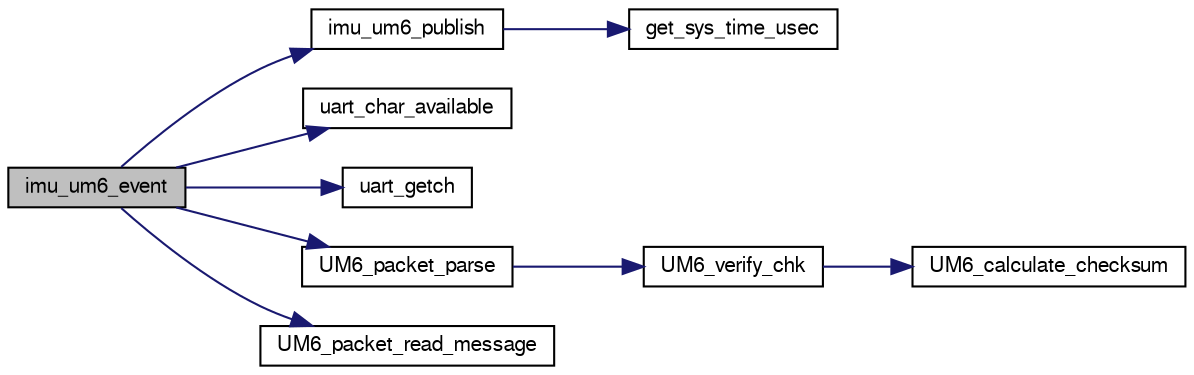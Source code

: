digraph "imu_um6_event"
{
  edge [fontname="FreeSans",fontsize="10",labelfontname="FreeSans",labelfontsize="10"];
  node [fontname="FreeSans",fontsize="10",shape=record];
  rankdir="LR";
  Node1 [label="imu_um6_event",height=0.2,width=0.4,color="black", fillcolor="grey75", style="filled", fontcolor="black"];
  Node1 -> Node2 [color="midnightblue",fontsize="10",style="solid",fontname="FreeSans"];
  Node2 [label="imu_um6_publish",height=0.2,width=0.4,color="black", fillcolor="white", style="filled",URL="$imu__um6_8h.html#a799b9b7f8329b78cf9ca132a79abee52"];
  Node2 -> Node3 [color="midnightblue",fontsize="10",style="solid",fontname="FreeSans"];
  Node3 [label="get_sys_time_usec",height=0.2,width=0.4,color="black", fillcolor="white", style="filled",URL="$chibios_2mcu__periph_2sys__time__arch_8c.html#a7ddfef1f78a56c6b4c4c536b5d670bfb",tooltip="Get the time in microseconds since startup. "];
  Node1 -> Node4 [color="midnightblue",fontsize="10",style="solid",fontname="FreeSans"];
  Node4 [label="uart_char_available",height=0.2,width=0.4,color="black", fillcolor="white", style="filled",URL="$linux_2mcu__periph_2uart__arch_8c.html#a663f41657d0ad8e115fc7709b071d749",tooltip="Check UART for available chars in receive buffer. "];
  Node1 -> Node5 [color="midnightblue",fontsize="10",style="solid",fontname="FreeSans"];
  Node5 [label="uart_getch",height=0.2,width=0.4,color="black", fillcolor="white", style="filled",URL="$chibios_2mcu__periph_2uart__arch_8c.html#adb9a60ec94a31a08e6454ccf64f24039"];
  Node1 -> Node6 [color="midnightblue",fontsize="10",style="solid",fontname="FreeSans"];
  Node6 [label="UM6_packet_parse",height=0.2,width=0.4,color="black", fillcolor="white", style="filled",URL="$imu__um6_8h.html#acd92ecca731224b09199a8545c3cfefc"];
  Node6 -> Node7 [color="midnightblue",fontsize="10",style="solid",fontname="FreeSans"];
  Node7 [label="UM6_verify_chk",height=0.2,width=0.4,color="black", fillcolor="white", style="filled",URL="$imu__um6_8c.html#a033110c36d24455d12bfe0fd8ffb9acc"];
  Node7 -> Node8 [color="midnightblue",fontsize="10",style="solid",fontname="FreeSans"];
  Node8 [label="UM6_calculate_checksum",height=0.2,width=0.4,color="black", fillcolor="white", style="filled",URL="$imu__um6_8c.html#a46ab6529f0069a0ca28b7a7f05d367a0"];
  Node1 -> Node9 [color="midnightblue",fontsize="10",style="solid",fontname="FreeSans"];
  Node9 [label="UM6_packet_read_message",height=0.2,width=0.4,color="black", fillcolor="white", style="filled",URL="$imu__um6_8h.html#afbf732f1dc02714055f61f645a8d2d13"];
}
